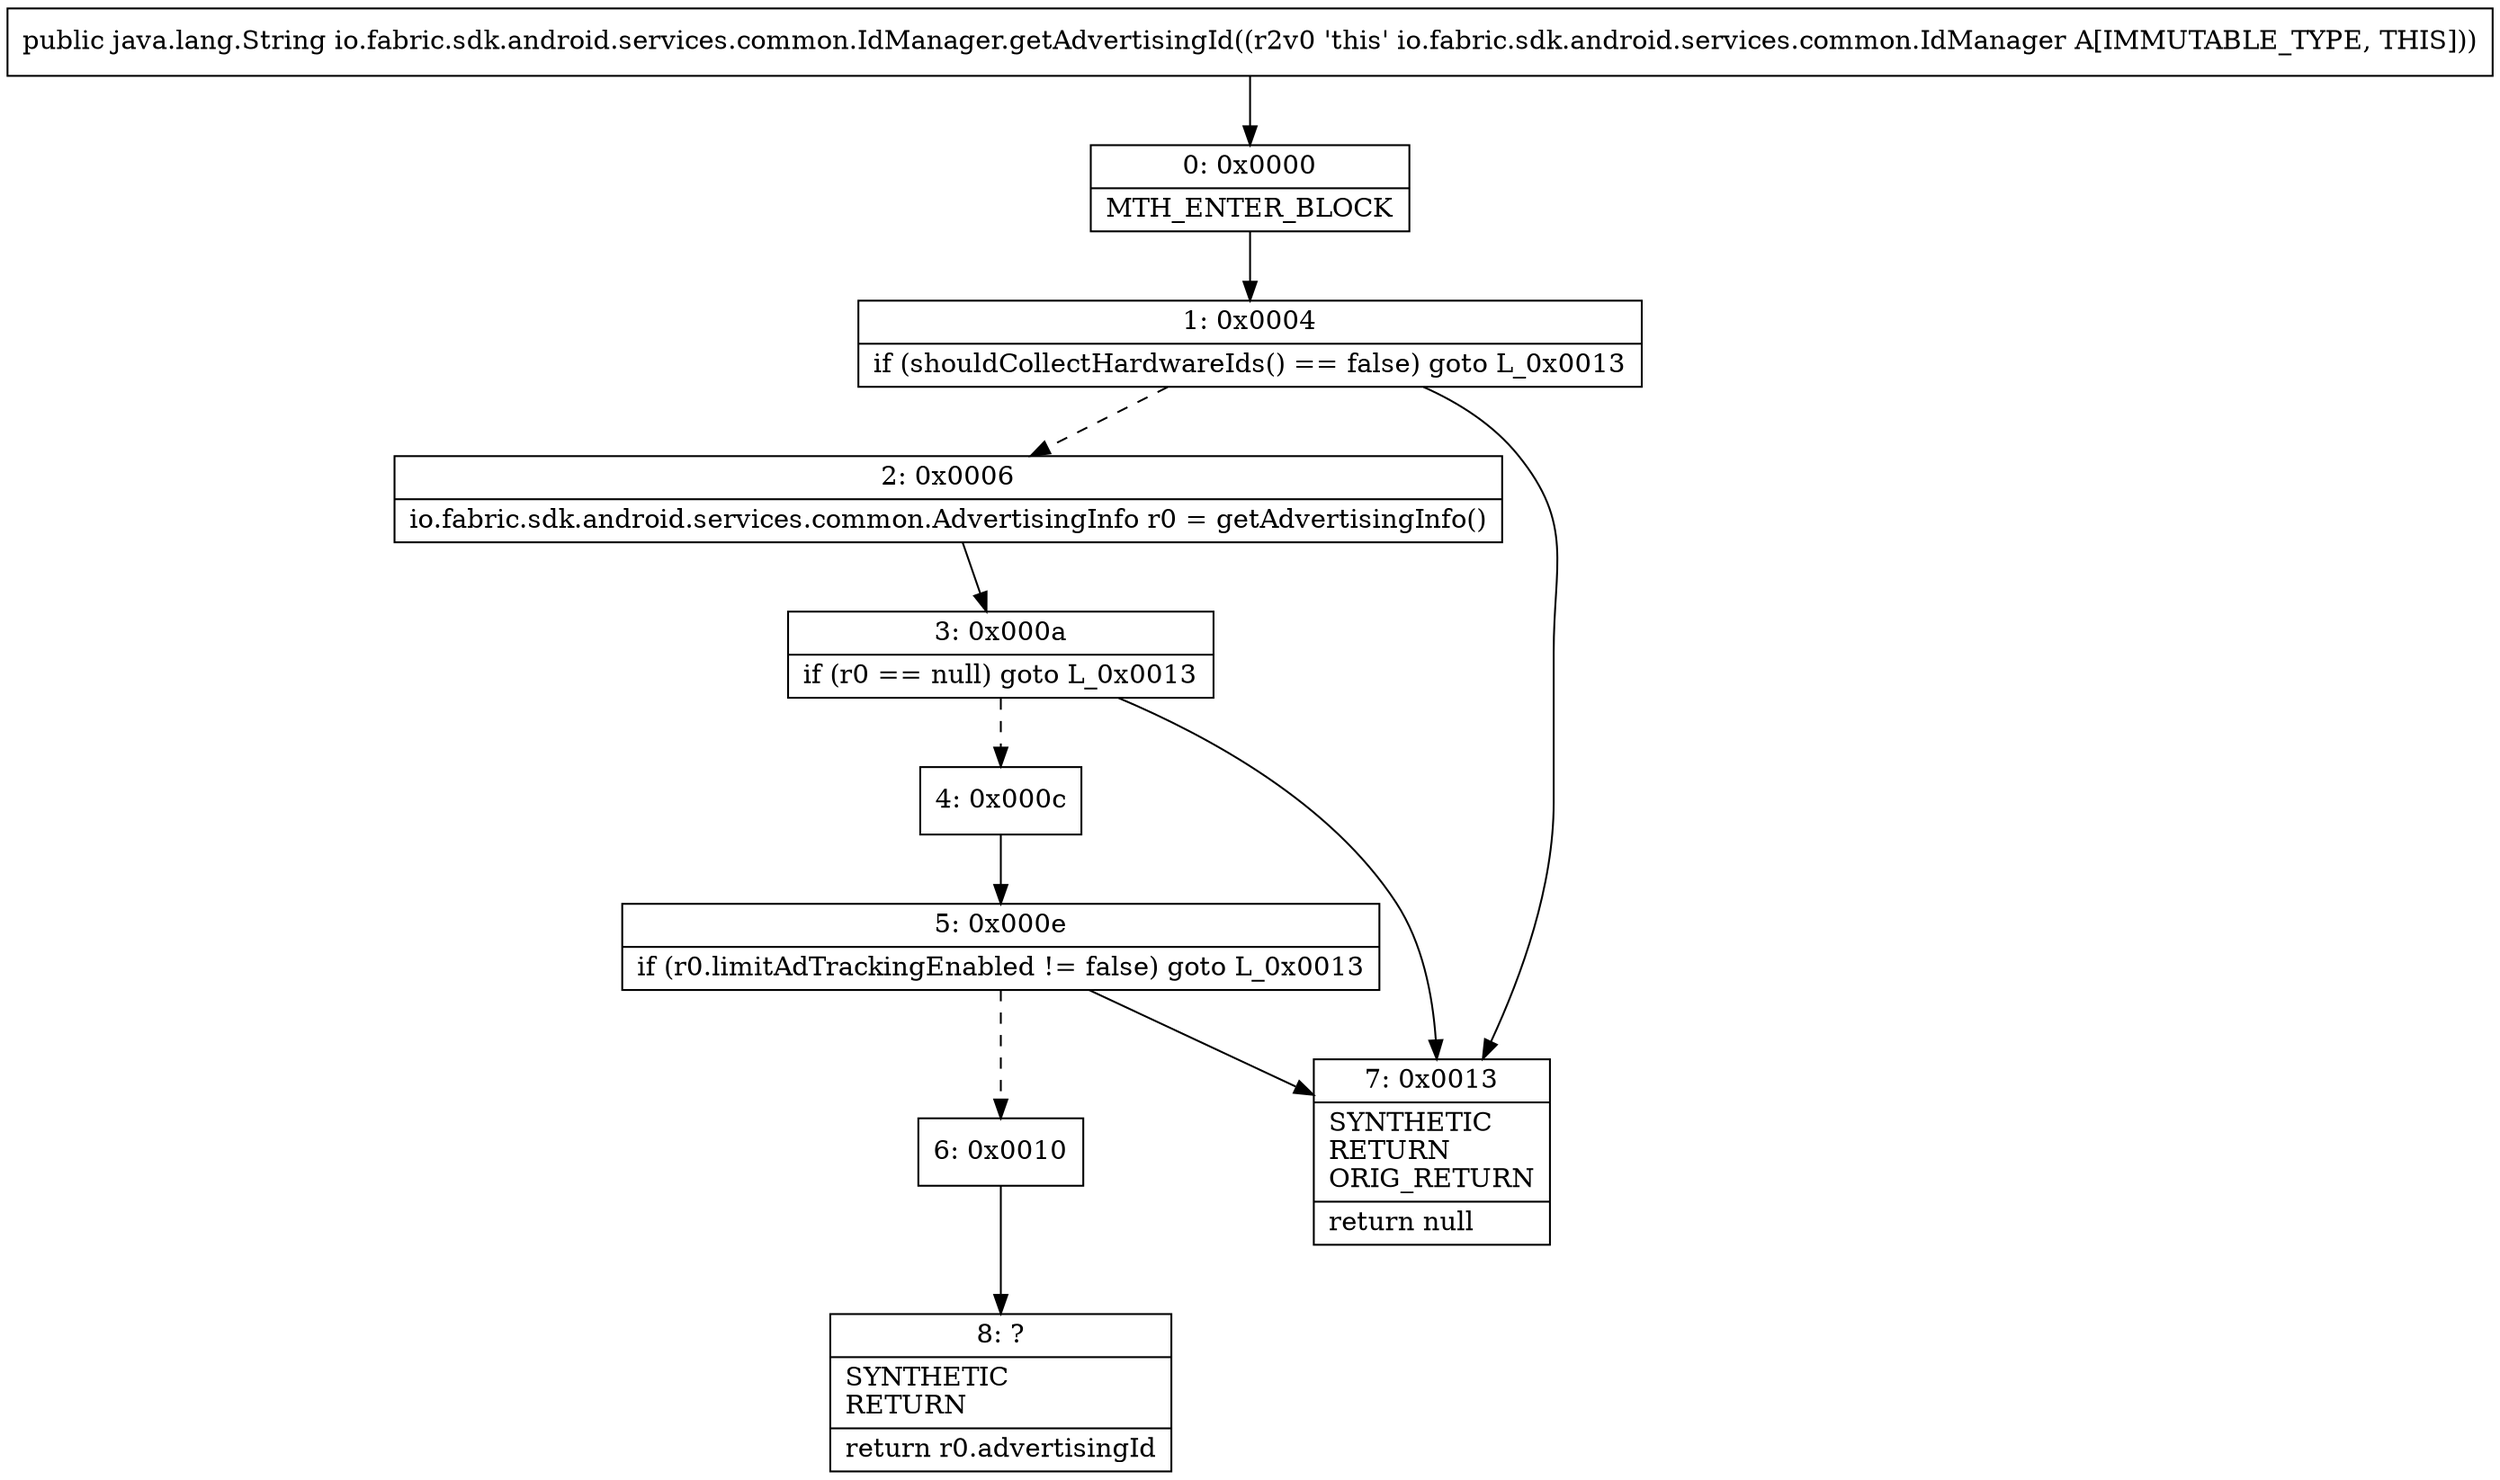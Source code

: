 digraph "CFG forio.fabric.sdk.android.services.common.IdManager.getAdvertisingId()Ljava\/lang\/String;" {
Node_0 [shape=record,label="{0\:\ 0x0000|MTH_ENTER_BLOCK\l}"];
Node_1 [shape=record,label="{1\:\ 0x0004|if (shouldCollectHardwareIds() == false) goto L_0x0013\l}"];
Node_2 [shape=record,label="{2\:\ 0x0006|io.fabric.sdk.android.services.common.AdvertisingInfo r0 = getAdvertisingInfo()\l}"];
Node_3 [shape=record,label="{3\:\ 0x000a|if (r0 == null) goto L_0x0013\l}"];
Node_4 [shape=record,label="{4\:\ 0x000c}"];
Node_5 [shape=record,label="{5\:\ 0x000e|if (r0.limitAdTrackingEnabled != false) goto L_0x0013\l}"];
Node_6 [shape=record,label="{6\:\ 0x0010}"];
Node_7 [shape=record,label="{7\:\ 0x0013|SYNTHETIC\lRETURN\lORIG_RETURN\l|return null\l}"];
Node_8 [shape=record,label="{8\:\ ?|SYNTHETIC\lRETURN\l|return r0.advertisingId\l}"];
MethodNode[shape=record,label="{public java.lang.String io.fabric.sdk.android.services.common.IdManager.getAdvertisingId((r2v0 'this' io.fabric.sdk.android.services.common.IdManager A[IMMUTABLE_TYPE, THIS])) }"];
MethodNode -> Node_0;
Node_0 -> Node_1;
Node_1 -> Node_2[style=dashed];
Node_1 -> Node_7;
Node_2 -> Node_3;
Node_3 -> Node_4[style=dashed];
Node_3 -> Node_7;
Node_4 -> Node_5;
Node_5 -> Node_6[style=dashed];
Node_5 -> Node_7;
Node_6 -> Node_8;
}

